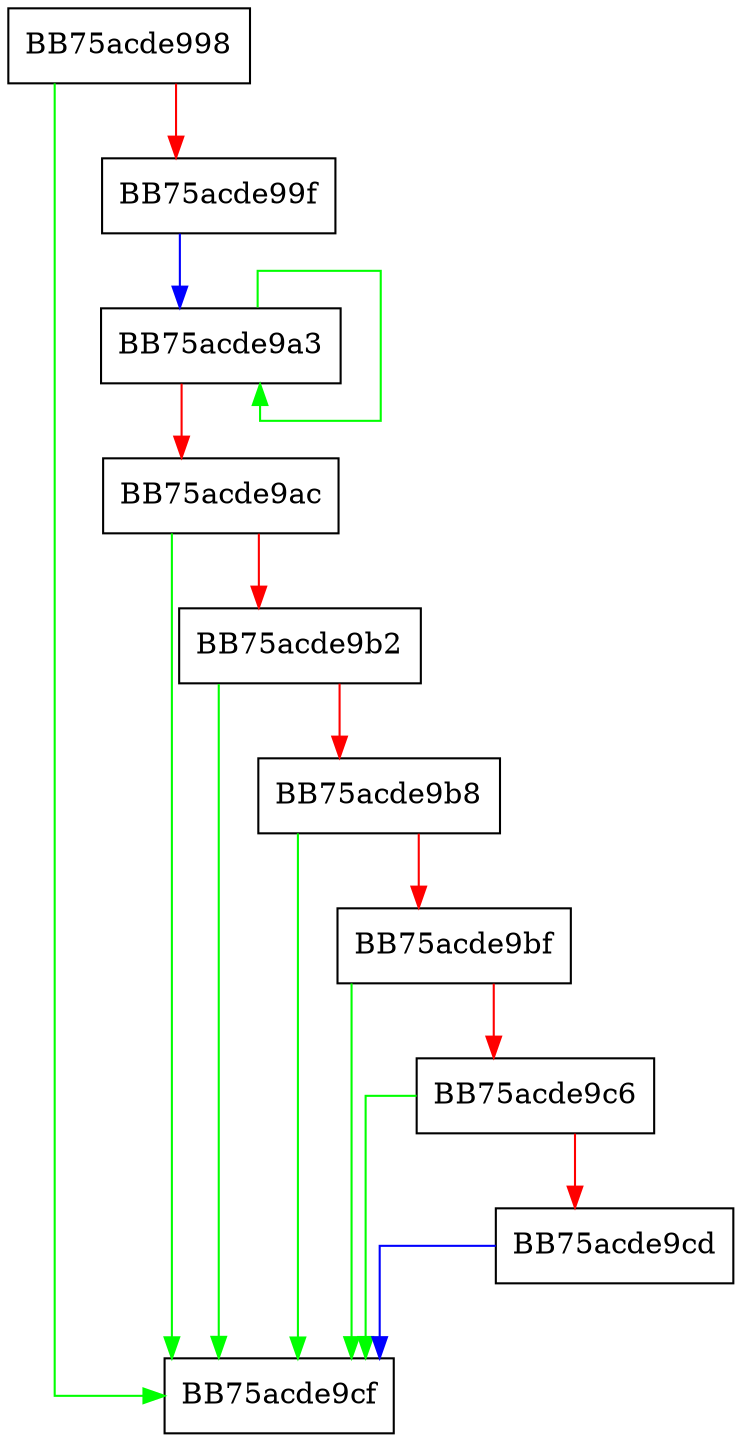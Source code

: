 digraph IsNtPath {
  node [shape="box"];
  graph [splines=ortho];
  BB75acde998 -> BB75acde9cf [color="green"];
  BB75acde998 -> BB75acde99f [color="red"];
  BB75acde99f -> BB75acde9a3 [color="blue"];
  BB75acde9a3 -> BB75acde9a3 [color="green"];
  BB75acde9a3 -> BB75acde9ac [color="red"];
  BB75acde9ac -> BB75acde9cf [color="green"];
  BB75acde9ac -> BB75acde9b2 [color="red"];
  BB75acde9b2 -> BB75acde9cf [color="green"];
  BB75acde9b2 -> BB75acde9b8 [color="red"];
  BB75acde9b8 -> BB75acde9cf [color="green"];
  BB75acde9b8 -> BB75acde9bf [color="red"];
  BB75acde9bf -> BB75acde9cf [color="green"];
  BB75acde9bf -> BB75acde9c6 [color="red"];
  BB75acde9c6 -> BB75acde9cf [color="green"];
  BB75acde9c6 -> BB75acde9cd [color="red"];
  BB75acde9cd -> BB75acde9cf [color="blue"];
}